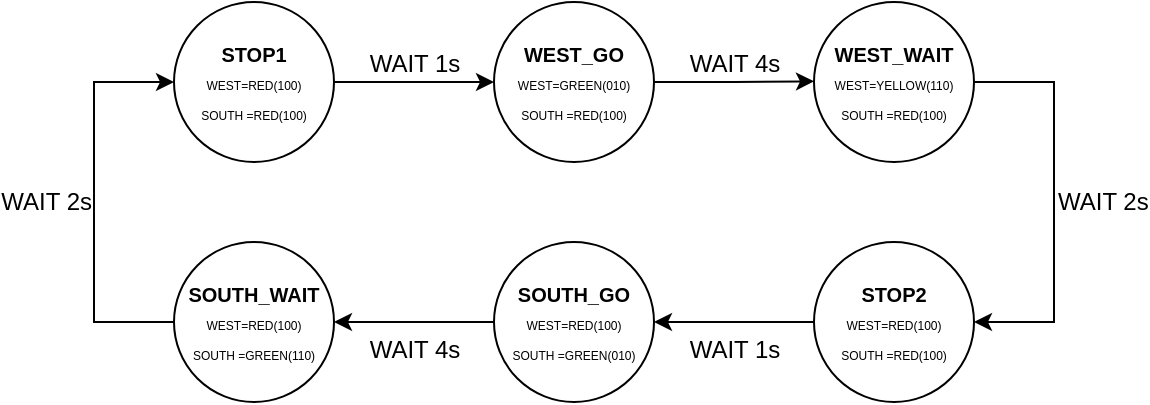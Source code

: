 <mxfile version="17.2.4" type="device"><diagram id="XpHYi630eD16TZR_XOvn" name="Page-1"><mxGraphModel dx="600" dy="754" grid="1" gridSize="10" guides="1" tooltips="1" connect="1" arrows="1" fold="1" page="1" pageScale="1" pageWidth="827" pageHeight="1169" math="0" shadow="0"><root><mxCell id="0"/><mxCell id="1" parent="0"/><mxCell id="XH6lOZIbn2uAnZ87iQf1-17" value="WAIT 2s" style="edgeStyle=orthogonalEdgeStyle;rounded=0;orthogonalLoop=1;jettySize=auto;html=1;exitX=1;exitY=0.5;exitDx=0;exitDy=0;entryX=1;entryY=0.5;entryDx=0;entryDy=0;fontSize=12;labelBackgroundColor=none;verticalAlign=middle;align=left;" edge="1" parent="1" source="XH6lOZIbn2uAnZ87iQf1-1" target="XH6lOZIbn2uAnZ87iQf1-4"><mxGeometry relative="1" as="geometry"><Array as="points"><mxPoint x="560" y="160"/><mxPoint x="560" y="280"/></Array></mxGeometry></mxCell><mxCell id="XH6lOZIbn2uAnZ87iQf1-1" value="&lt;b&gt;&lt;font style=&quot;font-size: 10px&quot;&gt;WEST_WAIT&lt;/font&gt;&lt;br&gt;&lt;/b&gt;&lt;span style=&quot;font-size: 6px&quot;&gt;WEST=YELLOW(110)&lt;/span&gt;&lt;br&gt;&lt;span style=&quot;font-size: 6px&quot;&gt;SOUTH =RED(100)&lt;/span&gt;" style="ellipse;whiteSpace=wrap;html=1;aspect=fixed;" vertex="1" parent="1"><mxGeometry x="440" y="120" width="80" height="80" as="geometry"/></mxCell><mxCell id="XH6lOZIbn2uAnZ87iQf1-2" value="&lt;font&gt;&lt;b&gt;&lt;font style=&quot;font-size: 10px&quot;&gt;WEST_GO&lt;/font&gt;&lt;/b&gt;&lt;br&gt;&lt;/font&gt;&lt;span style=&quot;font-size: 6px&quot;&gt;WEST=GREEN(010)&lt;/span&gt;&lt;br&gt;&lt;span style=&quot;font-size: 6px&quot;&gt;SOUTH =RED(100)&lt;/span&gt;" style="ellipse;whiteSpace=wrap;html=1;aspect=fixed;" vertex="1" parent="1"><mxGeometry x="280" y="120" width="80" height="80" as="geometry"/></mxCell><mxCell id="XH6lOZIbn2uAnZ87iQf1-5" value="&lt;font style=&quot;font-size: 12px&quot;&gt;WAIT 1s&lt;/font&gt;" style="edgeStyle=orthogonalEdgeStyle;rounded=0;orthogonalLoop=1;jettySize=auto;html=1;exitX=1;exitY=0.5;exitDx=0;exitDy=0;entryX=0;entryY=0.5;entryDx=0;entryDy=0;labelBackgroundColor=none;verticalAlign=bottom;" edge="1" parent="1" source="XH6lOZIbn2uAnZ87iQf1-3" target="XH6lOZIbn2uAnZ87iQf1-2"><mxGeometry relative="1" as="geometry"/></mxCell><mxCell id="XH6lOZIbn2uAnZ87iQf1-3" value="&lt;font&gt;&lt;font&gt;&lt;font size=&quot;1&quot;&gt;&lt;b&gt;STOP1&lt;/b&gt;&lt;/font&gt;&lt;br&gt;&lt;span style=&quot;font-size: 6px&quot;&gt;WEST=RED(100)&lt;/span&gt;&lt;br&gt;&lt;/font&gt;&lt;span style=&quot;font-size: 6px&quot;&gt;SOUTH =RED(100)&lt;/span&gt;&lt;/font&gt;" style="ellipse;whiteSpace=wrap;html=1;aspect=fixed;" vertex="1" parent="1"><mxGeometry x="120" y="120" width="80" height="80" as="geometry"/></mxCell><mxCell id="XH6lOZIbn2uAnZ87iQf1-18" value="WAIT 1s" style="edgeStyle=orthogonalEdgeStyle;rounded=0;orthogonalLoop=1;jettySize=auto;html=1;fontSize=12;labelBackgroundColor=none;verticalAlign=top;" edge="1" parent="1" source="XH6lOZIbn2uAnZ87iQf1-4" target="XH6lOZIbn2uAnZ87iQf1-9"><mxGeometry relative="1" as="geometry"/></mxCell><mxCell id="XH6lOZIbn2uAnZ87iQf1-4" value="&lt;b&gt;&lt;span style=&quot;font-size: 10px&quot;&gt;STOP2&lt;/span&gt;&lt;br&gt;&lt;/b&gt;&lt;span style=&quot;font-size: 6px&quot;&gt;WEST=RED(100)&lt;/span&gt;&lt;br&gt;&lt;span style=&quot;font-size: 6px&quot;&gt;SOUTH =RED(100)&lt;/span&gt;" style="ellipse;whiteSpace=wrap;html=1;aspect=fixed;" vertex="1" parent="1"><mxGeometry x="440" y="240" width="80" height="80" as="geometry"/></mxCell><mxCell id="XH6lOZIbn2uAnZ87iQf1-19" value="WAIT 4s" style="edgeStyle=orthogonalEdgeStyle;rounded=0;orthogonalLoop=1;jettySize=auto;html=1;fontSize=12;labelBackgroundColor=none;verticalAlign=top;" edge="1" parent="1" source="XH6lOZIbn2uAnZ87iQf1-9" target="XH6lOZIbn2uAnZ87iQf1-11"><mxGeometry relative="1" as="geometry"/></mxCell><mxCell id="XH6lOZIbn2uAnZ87iQf1-9" value="&lt;b&gt;&lt;span style=&quot;font-size: 10px&quot;&gt;SOUTH_GO&lt;/span&gt;&lt;br&gt;&lt;/b&gt;&lt;span style=&quot;font-size: 6px&quot;&gt;WEST=RED(100)&lt;/span&gt;&lt;br&gt;&lt;span style=&quot;font-size: 6px&quot;&gt;SOUTH =GREEN(010)&lt;/span&gt;" style="ellipse;whiteSpace=wrap;html=1;aspect=fixed;" vertex="1" parent="1"><mxGeometry x="280" y="240" width="80" height="80" as="geometry"/></mxCell><mxCell id="XH6lOZIbn2uAnZ87iQf1-22" value="WAIT 2s" style="edgeStyle=orthogonalEdgeStyle;rounded=0;orthogonalLoop=1;jettySize=auto;html=1;exitX=0;exitY=0.5;exitDx=0;exitDy=0;entryX=0;entryY=0.5;entryDx=0;entryDy=0;fontSize=12;align=right;labelBackgroundColor=none;" edge="1" parent="1" source="XH6lOZIbn2uAnZ87iQf1-11" target="XH6lOZIbn2uAnZ87iQf1-3"><mxGeometry relative="1" as="geometry"><Array as="points"><mxPoint x="80" y="280"/><mxPoint x="80" y="160"/></Array></mxGeometry></mxCell><mxCell id="XH6lOZIbn2uAnZ87iQf1-11" value="&lt;b&gt;&lt;span style=&quot;font-size: 10px&quot;&gt;SOUTH_WAIT&lt;/span&gt;&lt;br&gt;&lt;/b&gt;&lt;span style=&quot;font-size: 6px&quot;&gt;WEST=RED(100)&lt;/span&gt;&lt;br&gt;&lt;span style=&quot;font-size: 6px&quot;&gt;SOUTH =GREEN(110)&lt;/span&gt;" style="ellipse;whiteSpace=wrap;html=1;aspect=fixed;" vertex="1" parent="1"><mxGeometry x="120" y="240" width="80" height="80" as="geometry"/></mxCell><mxCell id="XH6lOZIbn2uAnZ87iQf1-23" value="&lt;font style=&quot;font-size: 12px&quot;&gt;WAIT 4s&lt;/font&gt;" style="edgeStyle=orthogonalEdgeStyle;rounded=0;orthogonalLoop=1;jettySize=auto;html=1;entryX=0;entryY=0.5;entryDx=0;entryDy=0;labelBackgroundColor=none;verticalAlign=bottom;exitX=1;exitY=0.5;exitDx=0;exitDy=0;" edge="1" parent="1" source="XH6lOZIbn2uAnZ87iQf1-2"><mxGeometry relative="1" as="geometry"><mxPoint x="370" y="150" as="sourcePoint"/><mxPoint x="440.0" y="159.66" as="targetPoint"/></mxGeometry></mxCell></root></mxGraphModel></diagram></mxfile>